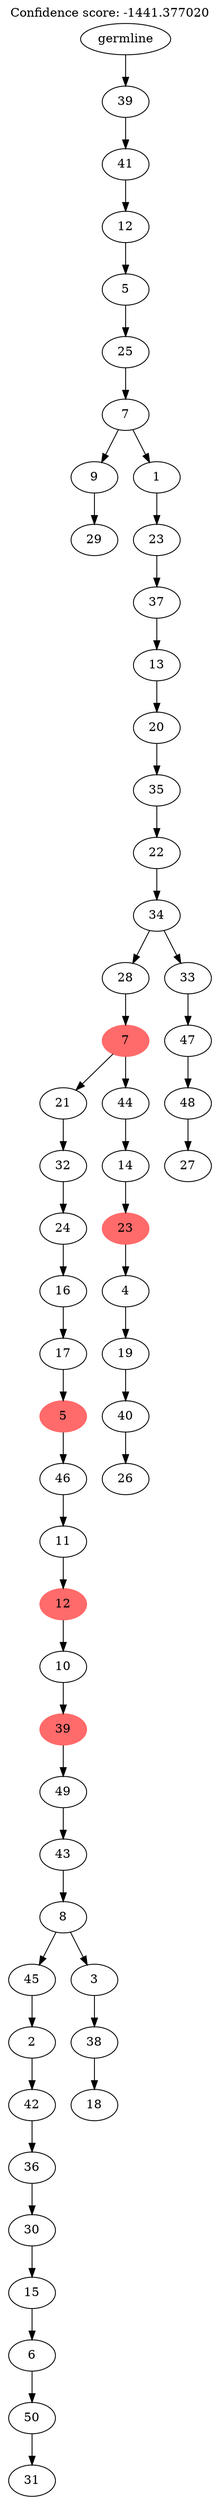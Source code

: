 digraph g {
	"54" -> "55";
	"55" [label="29"];
	"52" -> "53";
	"53" [label="31"];
	"51" -> "52";
	"52" [label="50"];
	"50" -> "51";
	"51" [label="6"];
	"49" -> "50";
	"50" [label="15"];
	"48" -> "49";
	"49" [label="30"];
	"47" -> "48";
	"48" [label="36"];
	"46" -> "47";
	"47" [label="42"];
	"45" -> "46";
	"46" [label="2"];
	"43" -> "44";
	"44" [label="18"];
	"42" -> "43";
	"43" [label="38"];
	"41" -> "42";
	"42" [label="3"];
	"41" -> "45";
	"45" [label="45"];
	"40" -> "41";
	"41" [label="8"];
	"39" -> "40";
	"40" [label="43"];
	"38" -> "39";
	"39" [label="49"];
	"37" -> "38";
	"38" [color=indianred1, style=filled, label="39"];
	"36" -> "37";
	"37" [label="10"];
	"35" -> "36";
	"36" [color=indianred1, style=filled, label="12"];
	"34" -> "35";
	"35" [label="11"];
	"33" -> "34";
	"34" [label="46"];
	"32" -> "33";
	"33" [color=indianred1, style=filled, label="5"];
	"31" -> "32";
	"32" [label="17"];
	"30" -> "31";
	"31" [label="16"];
	"29" -> "30";
	"30" [label="24"];
	"28" -> "29";
	"29" [label="32"];
	"26" -> "27";
	"27" [label="26"];
	"25" -> "26";
	"26" [label="40"];
	"24" -> "25";
	"25" [label="19"];
	"23" -> "24";
	"24" [label="4"];
	"22" -> "23";
	"23" [color=indianred1, style=filled, label="23"];
	"21" -> "22";
	"22" [label="14"];
	"20" -> "21";
	"21" [label="44"];
	"20" -> "28";
	"28" [label="21"];
	"19" -> "20";
	"20" [color=indianred1, style=filled, label="7"];
	"17" -> "18";
	"18" [label="27"];
	"16" -> "17";
	"17" [label="48"];
	"15" -> "16";
	"16" [label="47"];
	"14" -> "15";
	"15" [label="33"];
	"14" -> "19";
	"19" [label="28"];
	"13" -> "14";
	"14" [label="34"];
	"12" -> "13";
	"13" [label="22"];
	"11" -> "12";
	"12" [label="35"];
	"10" -> "11";
	"11" [label="20"];
	"9" -> "10";
	"10" [label="13"];
	"8" -> "9";
	"9" [label="37"];
	"7" -> "8";
	"8" [label="23"];
	"6" -> "7";
	"7" [label="1"];
	"6" -> "54";
	"54" [label="9"];
	"5" -> "6";
	"6" [label="7"];
	"4" -> "5";
	"5" [label="25"];
	"3" -> "4";
	"4" [label="5"];
	"2" -> "3";
	"3" [label="12"];
	"1" -> "2";
	"2" [label="41"];
	"0" -> "1";
	"1" [label="39"];
	"0" [label="germline"];
	labelloc="t";
	label="Confidence score: -1441.377020";
}
